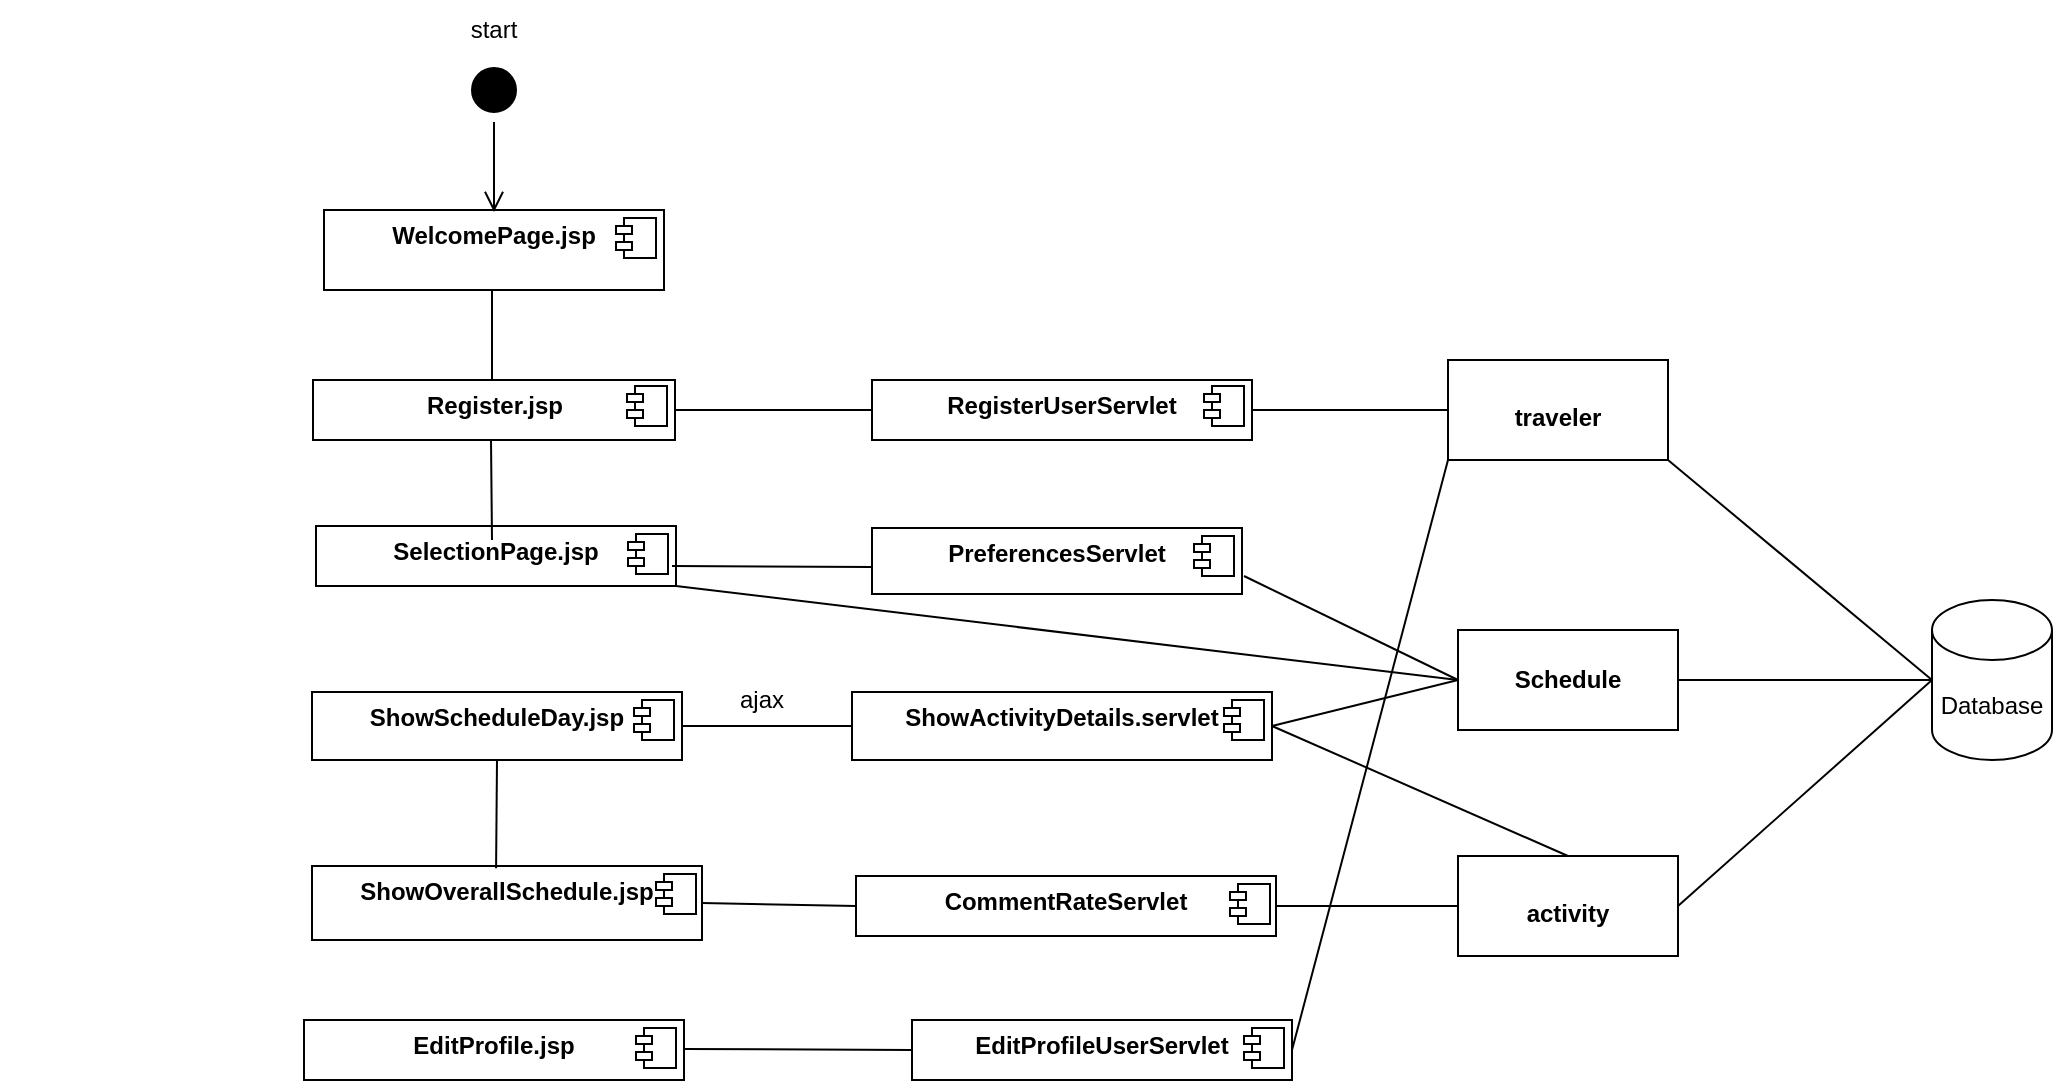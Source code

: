 <mxfile version="22.0.3" type="device">
  <diagram name="Page-1" id="5f0bae14-7c28-e335-631c-24af17079c00">
    <mxGraphModel dx="1418" dy="902" grid="1" gridSize="10" guides="1" tooltips="1" connect="1" arrows="1" fold="1" page="1" pageScale="1" pageWidth="1100" pageHeight="850" background="none" math="0" shadow="0">
      <root>
        <mxCell id="0" />
        <mxCell id="1" parent="0" />
        <mxCell id="rrHo5r-WzOikPcS9EhRm-3" value="&lt;p style=&quot;margin:0px;margin-top:6px;text-align:center;&quot;&gt;&lt;b&gt;WelcomePage.jsp&lt;/b&gt;&lt;/p&gt;" style="align=left;overflow=fill;html=1;dropTarget=0;whiteSpace=wrap;" parent="1" vertex="1">
          <mxGeometry x="436" y="207" width="170" height="40" as="geometry" />
        </mxCell>
        <mxCell id="rrHo5r-WzOikPcS9EhRm-4" value="" style="shape=component;jettyWidth=8;jettyHeight=4;" parent="rrHo5r-WzOikPcS9EhRm-3" vertex="1">
          <mxGeometry x="1" width="20" height="20" relative="1" as="geometry">
            <mxPoint x="-24" y="4" as="offset" />
          </mxGeometry>
        </mxCell>
        <mxCell id="rrHo5r-WzOikPcS9EhRm-7" value="&lt;p style=&quot;margin:0px;margin-top:6px;text-align:center;&quot;&gt;&lt;b&gt;PreferencesServlet&lt;/b&gt;&lt;/p&gt;" style="align=left;overflow=fill;html=1;dropTarget=0;whiteSpace=wrap;" parent="1" vertex="1">
          <mxGeometry x="710" y="366" width="185" height="33" as="geometry" />
        </mxCell>
        <mxCell id="rrHo5r-WzOikPcS9EhRm-8" value="" style="shape=component;jettyWidth=8;jettyHeight=4;" parent="rrHo5r-WzOikPcS9EhRm-7" vertex="1">
          <mxGeometry x="1" width="20" height="20" relative="1" as="geometry">
            <mxPoint x="-24" y="4" as="offset" />
          </mxGeometry>
        </mxCell>
        <mxCell id="rrHo5r-WzOikPcS9EhRm-12" value="&lt;p style=&quot;margin:0px;margin-top:6px;text-align:center;&quot;&gt;&lt;b style=&quot;background-color: initial;&quot;&gt;SelectionPage.jsp&lt;/b&gt;&lt;/p&gt;" style="align=left;overflow=fill;html=1;dropTarget=0;whiteSpace=wrap;" parent="1" vertex="1">
          <mxGeometry x="432" y="365" width="180" height="30" as="geometry" />
        </mxCell>
        <mxCell id="rrHo5r-WzOikPcS9EhRm-13" value="" style="shape=component;jettyWidth=8;jettyHeight=4;" parent="rrHo5r-WzOikPcS9EhRm-12" vertex="1">
          <mxGeometry x="1" width="20" height="20" relative="1" as="geometry">
            <mxPoint x="-24" y="4" as="offset" />
          </mxGeometry>
        </mxCell>
        <mxCell id="rrHo5r-WzOikPcS9EhRm-16" value="&lt;p style=&quot;margin:0px;margin-top:6px;text-align:center;&quot;&gt;&lt;b&gt;ShowScheduleDay.jsp&lt;/b&gt;&lt;/p&gt;" style="align=left;overflow=fill;html=1;dropTarget=0;whiteSpace=wrap;" parent="1" vertex="1">
          <mxGeometry x="430" y="448" width="185" height="34" as="geometry" />
        </mxCell>
        <mxCell id="rrHo5r-WzOikPcS9EhRm-17" value="" style="shape=component;jettyWidth=8;jettyHeight=4;" parent="rrHo5r-WzOikPcS9EhRm-16" vertex="1">
          <mxGeometry x="1" width="20" height="20" relative="1" as="geometry">
            <mxPoint x="-24" y="4" as="offset" />
          </mxGeometry>
        </mxCell>
        <mxCell id="rrHo5r-WzOikPcS9EhRm-21" value="&lt;p style=&quot;margin:0px;margin-top:4px;text-align:center;&quot;&gt;&lt;br&gt;&lt;b&gt;Schedule&lt;/b&gt;&lt;/p&gt;" style="verticalAlign=top;align=left;overflow=fill;fontSize=12;fontFamily=Helvetica;html=1;whiteSpace=wrap;" parent="1" vertex="1">
          <mxGeometry x="1003" y="417" width="110" height="50" as="geometry" />
        </mxCell>
        <mxCell id="rrHo5r-WzOikPcS9EhRm-25" value="Database" style="shape=cylinder3;whiteSpace=wrap;html=1;boundedLbl=1;backgroundOutline=1;size=15;" parent="1" vertex="1">
          <mxGeometry x="1240" y="402" width="60" height="80" as="geometry" />
        </mxCell>
        <mxCell id="rrHo5r-WzOikPcS9EhRm-26" value="" style="endArrow=none;html=1;rounded=0;entryX=1;entryY=0.5;entryDx=0;entryDy=0;" parent="1" source="rrHo5r-WzOikPcS9EhRm-25" target="rrHo5r-WzOikPcS9EhRm-21" edge="1">
          <mxGeometry width="50" height="50" relative="1" as="geometry">
            <mxPoint x="650" y="544" as="sourcePoint" />
            <mxPoint x="1140" y="482" as="targetPoint" />
          </mxGeometry>
        </mxCell>
        <mxCell id="rrHo5r-WzOikPcS9EhRm-31" value="&lt;p style=&quot;margin:0px;margin-top:6px;text-align:center;&quot;&gt;&lt;b&gt;ShowActivityDetails.servlet&lt;/b&gt;&lt;/p&gt;" style="align=left;overflow=fill;html=1;dropTarget=0;whiteSpace=wrap;" parent="1" vertex="1">
          <mxGeometry x="700" y="448" width="210" height="34" as="geometry" />
        </mxCell>
        <mxCell id="rrHo5r-WzOikPcS9EhRm-32" value="" style="shape=component;jettyWidth=8;jettyHeight=4;" parent="rrHo5r-WzOikPcS9EhRm-31" vertex="1">
          <mxGeometry x="1" width="20" height="20" relative="1" as="geometry">
            <mxPoint x="-24" y="4" as="offset" />
          </mxGeometry>
        </mxCell>
        <mxCell id="rrHo5r-WzOikPcS9EhRm-40" value="&lt;p style=&quot;margin:0px;margin-top:6px;text-align:center;&quot;&gt;&lt;b&gt;RegisterUserServlet&lt;/b&gt;&lt;/p&gt;" style="align=left;overflow=fill;html=1;dropTarget=0;whiteSpace=wrap;" parent="1" vertex="1">
          <mxGeometry x="710" y="292" width="190" height="30" as="geometry" />
        </mxCell>
        <mxCell id="rrHo5r-WzOikPcS9EhRm-41" value="" style="shape=component;jettyWidth=8;jettyHeight=4;" parent="rrHo5r-WzOikPcS9EhRm-40" vertex="1">
          <mxGeometry x="1" width="20" height="20" relative="1" as="geometry">
            <mxPoint x="-24" y="3" as="offset" />
          </mxGeometry>
        </mxCell>
        <mxCell id="rrHo5r-WzOikPcS9EhRm-54" value="" style="endArrow=none;html=1;rounded=0;entryX=0;entryY=0.5;entryDx=0;entryDy=0;exitX=1;exitY=0.5;exitDx=0;exitDy=0;" parent="1" source="rrHo5r-WzOikPcS9EhRm-51" target="JJwhxfO3wkZIyO4d7TkD-4" edge="1">
          <mxGeometry width="50" height="50" relative="1" as="geometry">
            <mxPoint x="340" y="683" as="sourcePoint" />
            <mxPoint x="980" y="606" as="targetPoint" />
            <Array as="points" />
          </mxGeometry>
        </mxCell>
        <mxCell id="rrHo5r-WzOikPcS9EhRm-60" value="ajax" style="text;html=1;strokeColor=none;fillColor=none;align=center;verticalAlign=middle;whiteSpace=wrap;rounded=0;" parent="1" vertex="1">
          <mxGeometry x="625" y="437" width="60" height="30" as="geometry" />
        </mxCell>
        <mxCell id="rrHo5r-WzOikPcS9EhRm-27" value="&lt;p style=&quot;margin: 4px 0px 0px;&quot;&gt;&lt;br&gt;&lt;/p&gt;&lt;p style=&quot;margin: 4px 0px 0px;&quot;&gt;&lt;b&gt;traveler&lt;/b&gt;&lt;/p&gt;&lt;p style=&quot;margin: 4px 0px 0px;&quot;&gt;&lt;b&gt;&lt;br&gt;&lt;/b&gt;&lt;/p&gt;" style="verticalAlign=top;align=center;overflow=fill;fontSize=12;fontFamily=Helvetica;html=1;whiteSpace=wrap;" parent="1" vertex="1">
          <mxGeometry x="998" y="282" width="110" height="50" as="geometry" />
        </mxCell>
        <mxCell id="rrHo5r-WzOikPcS9EhRm-67" value="&lt;p style=&quot;margin:0px;margin-top:6px;text-align:center;&quot;&gt;&lt;b&gt;Register.jsp&lt;/b&gt;&lt;/p&gt;" style="align=left;overflow=fill;html=1;dropTarget=0;whiteSpace=wrap;" parent="1" vertex="1">
          <mxGeometry x="430.5" y="292" width="181" height="30" as="geometry" />
        </mxCell>
        <mxCell id="rrHo5r-WzOikPcS9EhRm-68" value="" style="shape=component;jettyWidth=8;jettyHeight=4;" parent="rrHo5r-WzOikPcS9EhRm-67" vertex="1">
          <mxGeometry x="1" width="20" height="20" relative="1" as="geometry">
            <mxPoint x="-24" y="3" as="offset" />
          </mxGeometry>
        </mxCell>
        <mxCell id="rrHo5r-WzOikPcS9EhRm-81" value="" style="ellipse;whiteSpace=wrap;html=1;align=center;aspect=fixed;fillColor=none;strokeColor=none;resizable=0;perimeter=centerPerimeter;rotatable=0;allowArrows=0;points=[];outlineConnect=1;" parent="1" vertex="1">
          <mxGeometry x="747" y="508" width="10" height="10" as="geometry" />
        </mxCell>
        <mxCell id="QPylJCogJ4yJsTdaJuYl-27" value="" style="ellipse;whiteSpace=wrap;html=1;align=center;aspect=fixed;fillColor=none;strokeColor=none;resizable=0;perimeter=centerPerimeter;rotatable=0;allowArrows=0;points=[];outlineConnect=1;" parent="1" vertex="1">
          <mxGeometry x="274" y="409" width="10" height="10" as="geometry" />
        </mxCell>
        <mxCell id="JJwhxfO3wkZIyO4d7TkD-3" value="" style="endArrow=none;html=1;rounded=0;entryX=1;entryY=1;entryDx=0;entryDy=0;exitX=0;exitY=0.5;exitDx=0;exitDy=0;exitPerimeter=0;" edge="1" parent="1" source="rrHo5r-WzOikPcS9EhRm-25" target="rrHo5r-WzOikPcS9EhRm-27">
          <mxGeometry width="50" height="50" relative="1" as="geometry">
            <mxPoint x="800" y="492" as="sourcePoint" />
            <mxPoint x="850" y="442" as="targetPoint" />
          </mxGeometry>
        </mxCell>
        <mxCell id="JJwhxfO3wkZIyO4d7TkD-4" value="&lt;p style=&quot;margin:0px;margin-top:4px;text-align:center;&quot;&gt;&lt;b&gt;&lt;br&gt;&lt;/b&gt;&lt;/p&gt;&lt;p style=&quot;margin:0px;margin-top:4px;text-align:center;&quot;&gt;&lt;b&gt;activity&lt;/b&gt;&lt;/p&gt;" style="verticalAlign=top;align=left;overflow=fill;fontSize=12;fontFamily=Helvetica;html=1;whiteSpace=wrap;" vertex="1" parent="1">
          <mxGeometry x="1003" y="530" width="110" height="50" as="geometry" />
        </mxCell>
        <mxCell id="JJwhxfO3wkZIyO4d7TkD-5" value="" style="endArrow=none;html=1;rounded=0;entryX=1;entryY=0.5;entryDx=0;entryDy=0;exitX=0;exitY=0.5;exitDx=0;exitDy=0;exitPerimeter=0;" edge="1" parent="1" source="rrHo5r-WzOikPcS9EhRm-25" target="JJwhxfO3wkZIyO4d7TkD-4">
          <mxGeometry width="50" height="50" relative="1" as="geometry">
            <mxPoint x="1260" y="492" as="sourcePoint" />
            <mxPoint x="1170" y="622" as="targetPoint" />
          </mxGeometry>
        </mxCell>
        <mxCell id="rrHo5r-WzOikPcS9EhRm-33" value="&lt;p style=&quot;margin:0px;margin-top:6px;text-align:center;&quot;&gt;&lt;b&gt;ShowOverallSchedule.jsp&lt;/b&gt;&lt;/p&gt;" style="align=left;overflow=fill;html=1;dropTarget=0;whiteSpace=wrap;" parent="1" vertex="1">
          <mxGeometry x="430" y="535" width="195" height="37" as="geometry" />
        </mxCell>
        <mxCell id="rrHo5r-WzOikPcS9EhRm-34" value="" style="shape=component;jettyWidth=8;jettyHeight=4;" parent="rrHo5r-WzOikPcS9EhRm-33" vertex="1">
          <mxGeometry x="1" width="20" height="20" relative="1" as="geometry">
            <mxPoint x="-23" y="4" as="offset" />
          </mxGeometry>
        </mxCell>
        <mxCell id="JJwhxfO3wkZIyO4d7TkD-13" value="" style="endArrow=none;html=1;rounded=0;exitX=0;exitY=0.5;exitDx=0;exitDy=0;" edge="1" parent="1" source="rrHo5r-WzOikPcS9EhRm-21">
          <mxGeometry width="50" height="50" relative="1" as="geometry">
            <mxPoint x="1000" y="452" as="sourcePoint" />
            <mxPoint x="896" y="390" as="targetPoint" />
          </mxGeometry>
        </mxCell>
        <mxCell id="JJwhxfO3wkZIyO4d7TkD-15" value="" style="endArrow=none;html=1;rounded=0;entryX=0.5;entryY=1;entryDx=0;entryDy=0;exitX=0.472;exitY=0.029;exitDx=0;exitDy=0;exitPerimeter=0;" edge="1" parent="1" source="rrHo5r-WzOikPcS9EhRm-33" target="rrHo5r-WzOikPcS9EhRm-16">
          <mxGeometry width="50" height="50" relative="1" as="geometry">
            <mxPoint x="523" y="532" as="sourcePoint" />
            <mxPoint x="530" y="482" as="targetPoint" />
          </mxGeometry>
        </mxCell>
        <mxCell id="JJwhxfO3wkZIyO4d7TkD-20" value="" style="ellipse;html=1;shape=startState;fillColor=#000000;strokeColor=#000000;" vertex="1" parent="1">
          <mxGeometry x="506" y="132" width="30" height="30" as="geometry" />
        </mxCell>
        <mxCell id="JJwhxfO3wkZIyO4d7TkD-21" value="" style="edgeStyle=orthogonalEdgeStyle;html=1;verticalAlign=bottom;endArrow=open;endSize=8;strokeColor=#000000;rounded=0;entryX=0.5;entryY=0;entryDx=0;entryDy=0;" edge="1" parent="1">
          <mxGeometry relative="1" as="geometry">
            <mxPoint x="521.0" y="208" as="targetPoint" />
            <mxPoint x="521.0" y="163" as="sourcePoint" />
          </mxGeometry>
        </mxCell>
        <mxCell id="JJwhxfO3wkZIyO4d7TkD-22" value="start" style="text;html=1;strokeColor=none;fillColor=none;align=center;verticalAlign=middle;whiteSpace=wrap;rounded=0;" vertex="1" parent="1">
          <mxGeometry x="491" y="102" width="60" height="30" as="geometry" />
        </mxCell>
        <mxCell id="JJwhxfO3wkZIyO4d7TkD-28" value="" style="endArrow=none;html=1;rounded=0;exitX=0;exitY=0.5;exitDx=0;exitDy=0;entryX=1;entryY=0.5;entryDx=0;entryDy=0;" edge="1" parent="1" source="rrHo5r-WzOikPcS9EhRm-40" target="rrHo5r-WzOikPcS9EhRm-67">
          <mxGeometry width="50" height="50" relative="1" as="geometry">
            <mxPoint x="983" y="604" as="sourcePoint" />
            <mxPoint x="640" y="387" as="targetPoint" />
            <Array as="points" />
          </mxGeometry>
        </mxCell>
        <mxCell id="JJwhxfO3wkZIyO4d7TkD-29" value="" style="endArrow=none;html=1;rounded=0;entryX=0.5;entryY=0;entryDx=0;entryDy=0;exitX=1;exitY=0.5;exitDx=0;exitDy=0;" edge="1" parent="1" source="rrHo5r-WzOikPcS9EhRm-31" target="JJwhxfO3wkZIyO4d7TkD-4">
          <mxGeometry width="50" height="50" relative="1" as="geometry">
            <mxPoint x="840" y="591" as="sourcePoint" />
            <mxPoint x="980" y="606" as="targetPoint" />
            <Array as="points" />
          </mxGeometry>
        </mxCell>
        <mxCell id="JJwhxfO3wkZIyO4d7TkD-30" value="" style="endArrow=none;html=1;rounded=0;entryX=0;entryY=0.5;entryDx=0;entryDy=0;exitX=1;exitY=0.5;exitDx=0;exitDy=0;" edge="1" parent="1" source="rrHo5r-WzOikPcS9EhRm-16" target="rrHo5r-WzOikPcS9EhRm-31">
          <mxGeometry width="50" height="50" relative="1" as="geometry">
            <mxPoint x="635" y="565" as="sourcePoint" />
            <mxPoint x="975" y="523" as="targetPoint" />
            <Array as="points" />
          </mxGeometry>
        </mxCell>
        <mxCell id="JJwhxfO3wkZIyO4d7TkD-32" value="" style="endArrow=none;html=1;rounded=0;entryX=0;entryY=0.5;entryDx=0;entryDy=0;exitX=1;exitY=0.5;exitDx=0;exitDy=0;" edge="1" parent="1" source="rrHo5r-WzOikPcS9EhRm-33" target="rrHo5r-WzOikPcS9EhRm-51">
          <mxGeometry width="50" height="50" relative="1" as="geometry">
            <mxPoint x="625" y="555" as="sourcePoint" />
            <mxPoint x="965" y="555" as="targetPoint" />
            <Array as="points" />
          </mxGeometry>
        </mxCell>
        <mxCell id="rrHo5r-WzOikPcS9EhRm-51" value="&lt;p style=&quot;margin:0px;margin-top:6px;text-align:center;&quot;&gt;&lt;b&gt;CommentRateServlet&lt;/b&gt;&lt;/p&gt;" style="align=left;overflow=fill;html=1;dropTarget=0;whiteSpace=wrap;" parent="1" vertex="1">
          <mxGeometry x="702" y="540" width="210" height="30" as="geometry" />
        </mxCell>
        <mxCell id="rrHo5r-WzOikPcS9EhRm-52" value="" style="shape=component;jettyWidth=8;jettyHeight=4;" parent="rrHo5r-WzOikPcS9EhRm-51" vertex="1">
          <mxGeometry x="1" width="20" height="20" relative="1" as="geometry">
            <mxPoint x="-23" y="4" as="offset" />
          </mxGeometry>
        </mxCell>
        <mxCell id="JJwhxfO3wkZIyO4d7TkD-34" value="" style="endArrow=none;html=1;rounded=0;entryX=1;entryY=0.5;entryDx=0;entryDy=0;" edge="1" parent="1" source="rrHo5r-WzOikPcS9EhRm-27" target="rrHo5r-WzOikPcS9EhRm-40">
          <mxGeometry width="50" height="50" relative="1" as="geometry">
            <mxPoint x="983" y="394" as="sourcePoint" />
            <mxPoint x="906" y="206" as="targetPoint" />
            <Array as="points" />
          </mxGeometry>
        </mxCell>
        <mxCell id="JJwhxfO3wkZIyO4d7TkD-36" value="" style="endArrow=none;html=1;rounded=0;exitX=0.5;exitY=0;exitDx=0;exitDy=0;entryX=0.5;entryY=1;entryDx=0;entryDy=0;" edge="1" parent="1">
          <mxGeometry width="50" height="50" relative="1" as="geometry">
            <mxPoint x="520" y="292" as="sourcePoint" />
            <mxPoint x="520" y="247" as="targetPoint" />
            <Array as="points" />
          </mxGeometry>
        </mxCell>
        <mxCell id="JJwhxfO3wkZIyO4d7TkD-37" value="" style="endArrow=none;html=1;rounded=0;exitX=0.5;exitY=0;exitDx=0;exitDy=0;entryX=0.5;entryY=1;entryDx=0;entryDy=0;" edge="1" parent="1">
          <mxGeometry width="50" height="50" relative="1" as="geometry">
            <mxPoint x="520" y="372" as="sourcePoint" />
            <mxPoint x="519.5" y="322" as="targetPoint" />
            <Array as="points" />
          </mxGeometry>
        </mxCell>
        <mxCell id="JJwhxfO3wkZIyO4d7TkD-38" value="" style="endArrow=none;html=1;rounded=0;exitX=0;exitY=0.5;exitDx=0;exitDy=0;" edge="1" parent="1">
          <mxGeometry width="50" height="50" relative="1" as="geometry">
            <mxPoint x="710" y="385.47" as="sourcePoint" />
            <mxPoint x="610" y="385" as="targetPoint" />
            <Array as="points" />
          </mxGeometry>
        </mxCell>
        <mxCell id="JJwhxfO3wkZIyO4d7TkD-41" value="&lt;p style=&quot;margin:0px;margin-top:6px;text-align:center;&quot;&gt;&lt;b&gt;EditProfile.jsp&lt;/b&gt;&lt;/p&gt;" style="align=left;overflow=fill;html=1;dropTarget=0;whiteSpace=wrap;" vertex="1" parent="1">
          <mxGeometry x="426" y="612" width="190" height="30" as="geometry" />
        </mxCell>
        <mxCell id="JJwhxfO3wkZIyO4d7TkD-42" value="" style="shape=component;jettyWidth=8;jettyHeight=4;" vertex="1" parent="JJwhxfO3wkZIyO4d7TkD-41">
          <mxGeometry x="1" width="20" height="20" relative="1" as="geometry">
            <mxPoint x="-24" y="4" as="offset" />
          </mxGeometry>
        </mxCell>
        <mxCell id="JJwhxfO3wkZIyO4d7TkD-43" value="&lt;p style=&quot;margin:0px;margin-top:6px;text-align:center;&quot;&gt;&lt;b&gt;EditProfileUserServlet&lt;/b&gt;&lt;/p&gt;" style="align=left;overflow=fill;html=1;dropTarget=0;whiteSpace=wrap;" vertex="1" parent="1">
          <mxGeometry x="730" y="612" width="190" height="30" as="geometry" />
        </mxCell>
        <mxCell id="JJwhxfO3wkZIyO4d7TkD-44" value="" style="shape=component;jettyWidth=8;jettyHeight=4;" vertex="1" parent="JJwhxfO3wkZIyO4d7TkD-43">
          <mxGeometry x="1" width="20" height="20" relative="1" as="geometry">
            <mxPoint x="-24" y="4" as="offset" />
          </mxGeometry>
        </mxCell>
        <mxCell id="JJwhxfO3wkZIyO4d7TkD-45" value="" style="endArrow=none;html=1;rounded=0;entryX=0;entryY=0.5;entryDx=0;entryDy=0;exitX=1;exitY=0.5;exitDx=0;exitDy=0;" edge="1" parent="1" target="JJwhxfO3wkZIyO4d7TkD-43">
          <mxGeometry width="50" height="50" relative="1" as="geometry">
            <mxPoint x="616" y="626.47" as="sourcePoint" />
            <mxPoint x="686" y="626.47" as="targetPoint" />
            <Array as="points" />
          </mxGeometry>
        </mxCell>
        <mxCell id="JJwhxfO3wkZIyO4d7TkD-46" value="" style="endArrow=none;html=1;rounded=0;entryX=1;entryY=0.5;entryDx=0;entryDy=0;exitX=0;exitY=1;exitDx=0;exitDy=0;" edge="1" parent="1" source="rrHo5r-WzOikPcS9EhRm-27" target="JJwhxfO3wkZIyO4d7TkD-43">
          <mxGeometry width="50" height="50" relative="1" as="geometry">
            <mxPoint x="1008" y="317" as="sourcePoint" />
            <mxPoint x="910" y="317" as="targetPoint" />
            <Array as="points" />
          </mxGeometry>
        </mxCell>
        <mxCell id="JJwhxfO3wkZIyO4d7TkD-47" value="" style="endArrow=none;html=1;rounded=0;exitX=0;exitY=0.5;exitDx=0;exitDy=0;entryX=1;entryY=0.5;entryDx=0;entryDy=0;" edge="1" parent="1" source="rrHo5r-WzOikPcS9EhRm-21" target="rrHo5r-WzOikPcS9EhRm-31">
          <mxGeometry width="50" height="50" relative="1" as="geometry">
            <mxPoint x="1060" y="477" as="sourcePoint" />
            <mxPoint x="1060" y="530" as="targetPoint" />
            <Array as="points" />
          </mxGeometry>
        </mxCell>
        <mxCell id="JJwhxfO3wkZIyO4d7TkD-49" value="" style="endArrow=none;html=1;rounded=0;exitX=0;exitY=0.5;exitDx=0;exitDy=0;entryX=1;entryY=1;entryDx=0;entryDy=0;" edge="1" parent="1" source="rrHo5r-WzOikPcS9EhRm-21" target="rrHo5r-WzOikPcS9EhRm-12">
          <mxGeometry width="50" height="50" relative="1" as="geometry">
            <mxPoint x="1010" y="437" as="sourcePoint" />
            <mxPoint x="906" y="400" as="targetPoint" />
          </mxGeometry>
        </mxCell>
      </root>
    </mxGraphModel>
  </diagram>
</mxfile>
